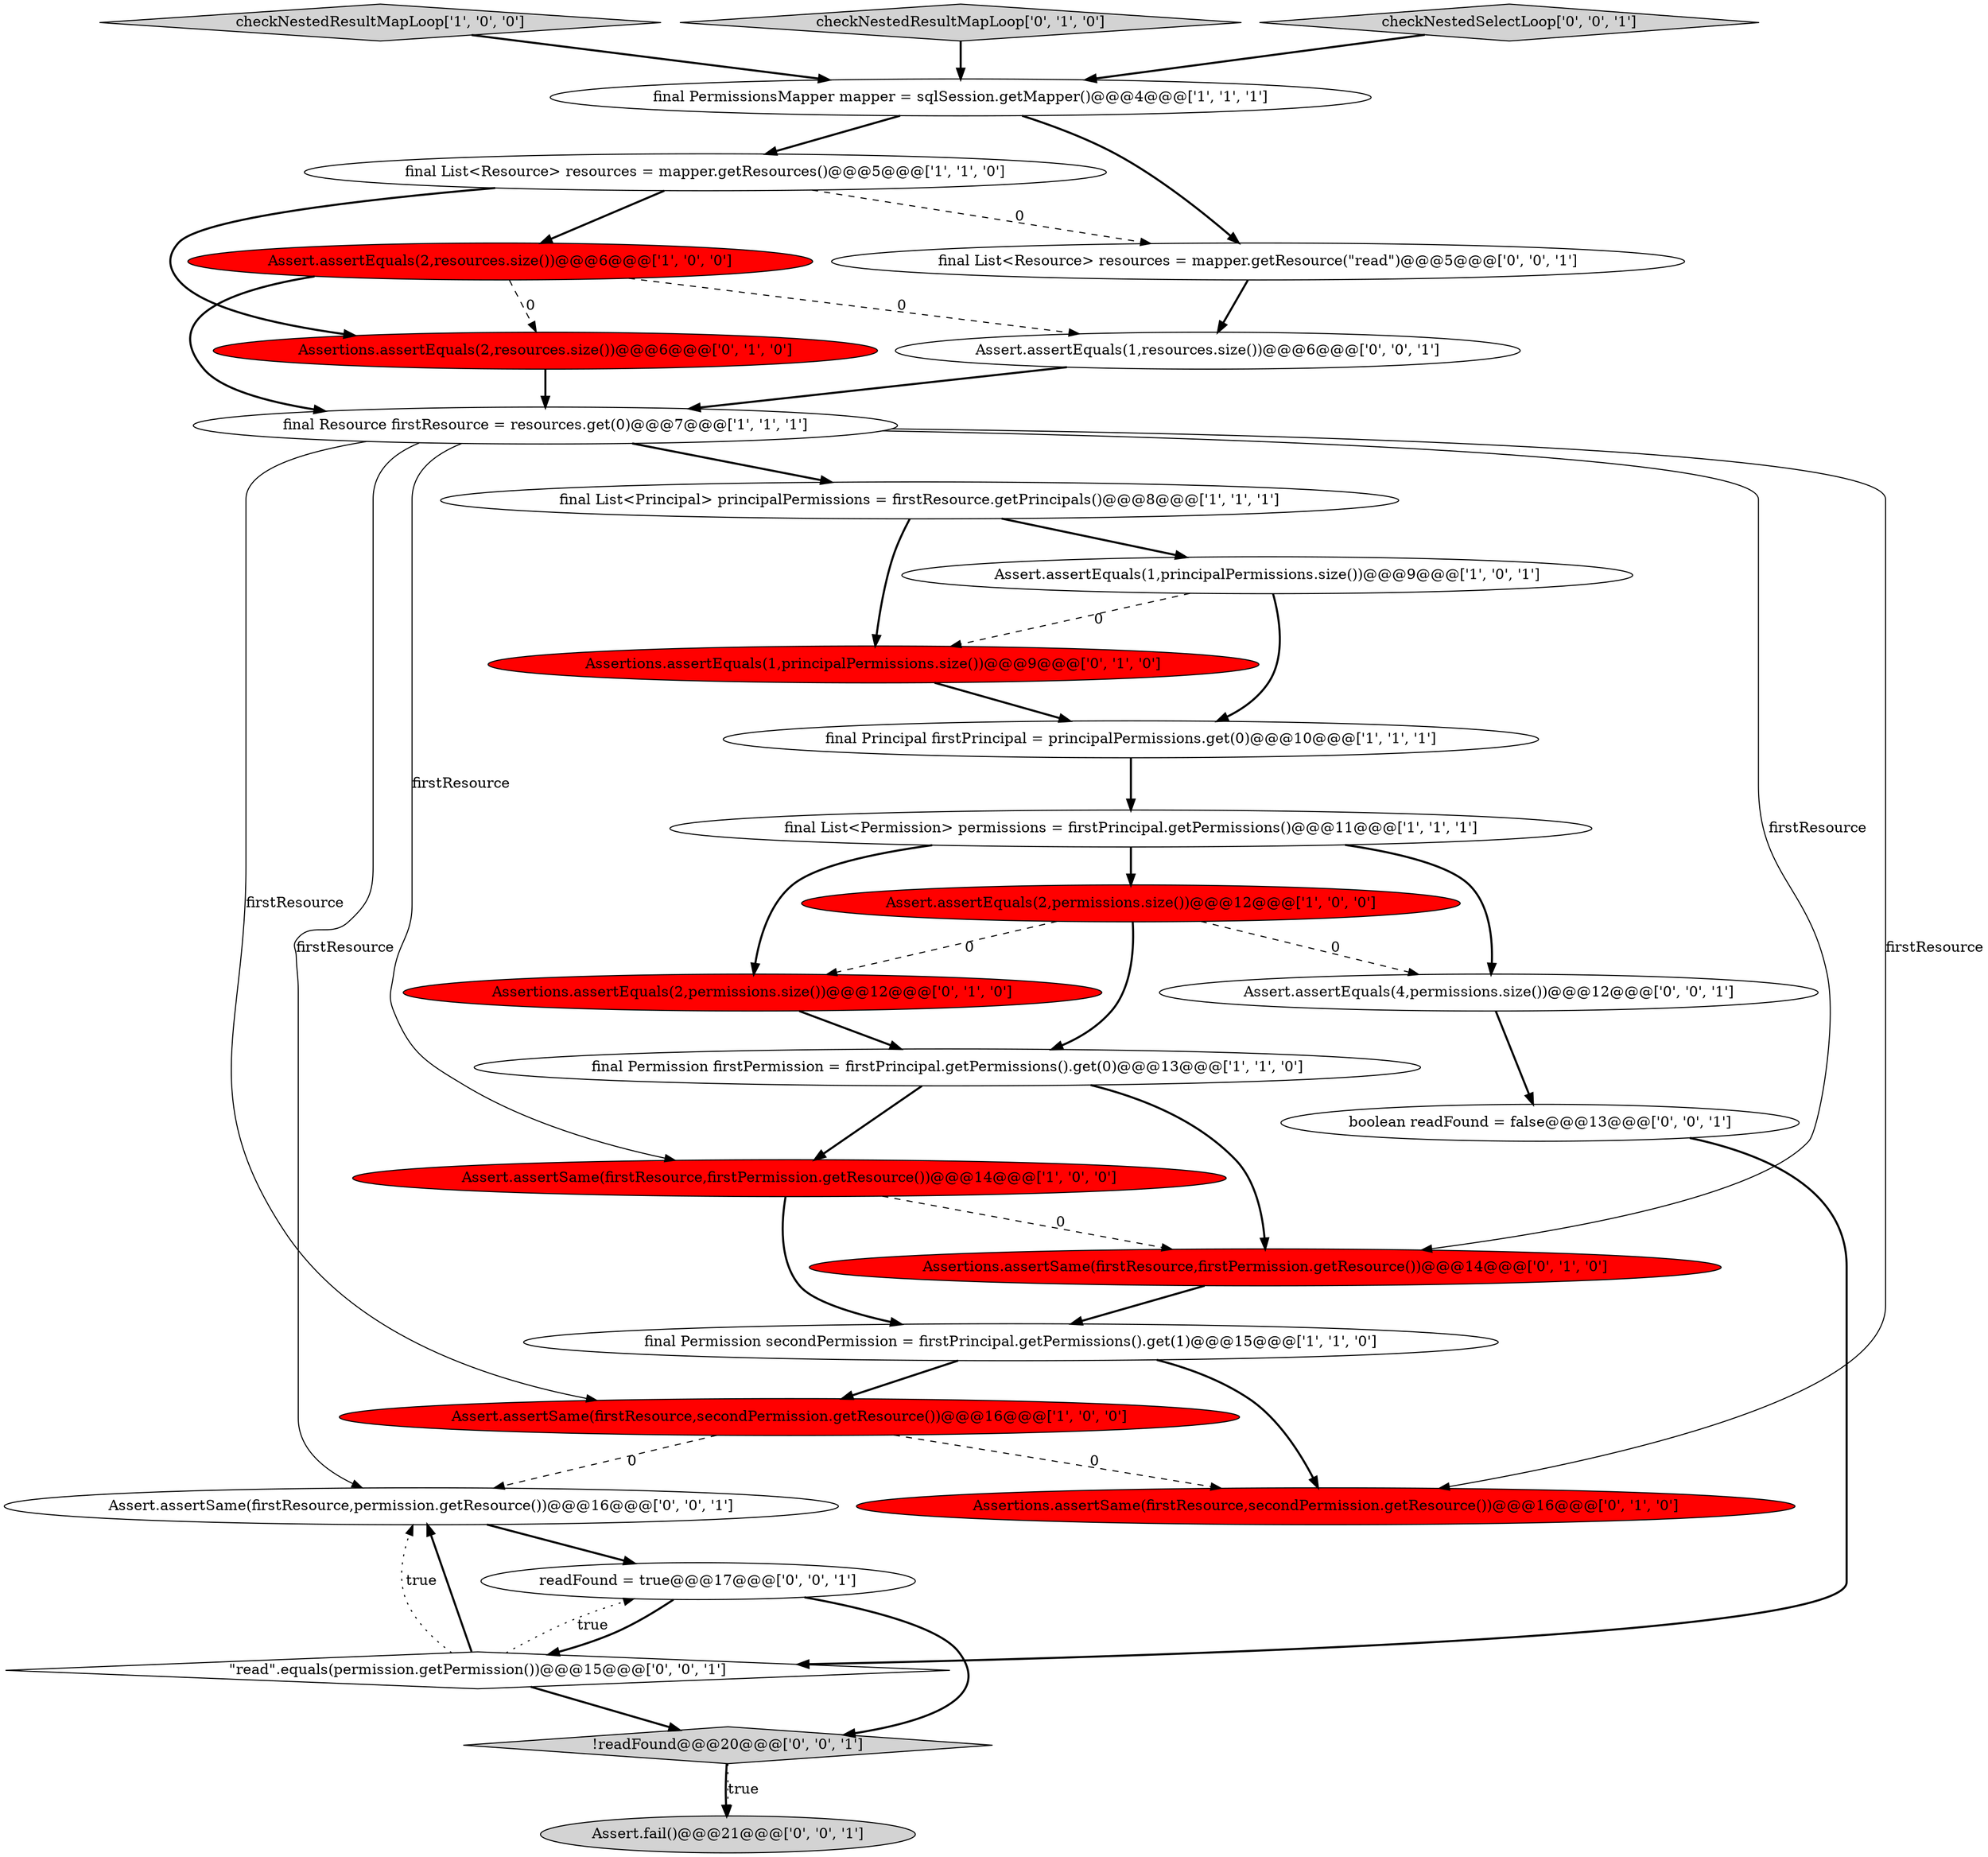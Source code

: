 digraph {
3 [style = filled, label = "Assert.assertSame(firstResource,secondPermission.getResource())@@@16@@@['1', '0', '0']", fillcolor = red, shape = ellipse image = "AAA1AAABBB1BBB"];
9 [style = filled, label = "final List<Permission> permissions = firstPrincipal.getPermissions()@@@11@@@['1', '1', '1']", fillcolor = white, shape = ellipse image = "AAA0AAABBB1BBB"];
25 [style = filled, label = "readFound = true@@@17@@@['0', '0', '1']", fillcolor = white, shape = ellipse image = "AAA0AAABBB3BBB"];
8 [style = filled, label = "final List<Principal> principalPermissions = firstResource.getPrincipals()@@@8@@@['1', '1', '1']", fillcolor = white, shape = ellipse image = "AAA0AAABBB1BBB"];
21 [style = filled, label = "Assert.assertEquals(1,resources.size())@@@6@@@['0', '0', '1']", fillcolor = white, shape = ellipse image = "AAA0AAABBB3BBB"];
11 [style = filled, label = "final List<Resource> resources = mapper.getResources()@@@5@@@['1', '1', '0']", fillcolor = white, shape = ellipse image = "AAA0AAABBB1BBB"];
13 [style = filled, label = "Assert.assertSame(firstResource,firstPermission.getResource())@@@14@@@['1', '0', '0']", fillcolor = red, shape = ellipse image = "AAA1AAABBB1BBB"];
0 [style = filled, label = "Assert.assertEquals(2,resources.size())@@@6@@@['1', '0', '0']", fillcolor = red, shape = ellipse image = "AAA1AAABBB1BBB"];
5 [style = filled, label = "checkNestedResultMapLoop['1', '0', '0']", fillcolor = lightgray, shape = diamond image = "AAA0AAABBB1BBB"];
17 [style = filled, label = "Assertions.assertEquals(1,principalPermissions.size())@@@9@@@['0', '1', '0']", fillcolor = red, shape = ellipse image = "AAA1AAABBB2BBB"];
10 [style = filled, label = "final PermissionsMapper mapper = sqlSession.getMapper()@@@4@@@['1', '1', '1']", fillcolor = white, shape = ellipse image = "AAA0AAABBB1BBB"];
15 [style = filled, label = "Assertions.assertSame(firstResource,firstPermission.getResource())@@@14@@@['0', '1', '0']", fillcolor = red, shape = ellipse image = "AAA1AAABBB2BBB"];
16 [style = filled, label = "Assertions.assertEquals(2,permissions.size())@@@12@@@['0', '1', '0']", fillcolor = red, shape = ellipse image = "AAA1AAABBB2BBB"];
14 [style = filled, label = "checkNestedResultMapLoop['0', '1', '0']", fillcolor = lightgray, shape = diamond image = "AAA0AAABBB2BBB"];
24 [style = filled, label = "Assert.fail()@@@21@@@['0', '0', '1']", fillcolor = lightgray, shape = ellipse image = "AAA0AAABBB3BBB"];
22 [style = filled, label = "Assert.assertSame(firstResource,permission.getResource())@@@16@@@['0', '0', '1']", fillcolor = white, shape = ellipse image = "AAA0AAABBB3BBB"];
7 [style = filled, label = "final Permission secondPermission = firstPrincipal.getPermissions().get(1)@@@15@@@['1', '1', '0']", fillcolor = white, shape = ellipse image = "AAA0AAABBB1BBB"];
26 [style = filled, label = "checkNestedSelectLoop['0', '0', '1']", fillcolor = lightgray, shape = diamond image = "AAA0AAABBB3BBB"];
27 [style = filled, label = "final List<Resource> resources = mapper.getResource(\"read\")@@@5@@@['0', '0', '1']", fillcolor = white, shape = ellipse image = "AAA0AAABBB3BBB"];
18 [style = filled, label = "Assertions.assertSame(firstResource,secondPermission.getResource())@@@16@@@['0', '1', '0']", fillcolor = red, shape = ellipse image = "AAA1AAABBB2BBB"];
29 [style = filled, label = "!readFound@@@20@@@['0', '0', '1']", fillcolor = lightgray, shape = diamond image = "AAA0AAABBB3BBB"];
20 [style = filled, label = "Assert.assertEquals(4,permissions.size())@@@12@@@['0', '0', '1']", fillcolor = white, shape = ellipse image = "AAA0AAABBB3BBB"];
6 [style = filled, label = "final Resource firstResource = resources.get(0)@@@7@@@['1', '1', '1']", fillcolor = white, shape = ellipse image = "AAA0AAABBB1BBB"];
12 [style = filled, label = "final Permission firstPermission = firstPrincipal.getPermissions().get(0)@@@13@@@['1', '1', '0']", fillcolor = white, shape = ellipse image = "AAA0AAABBB1BBB"];
28 [style = filled, label = "\"read\".equals(permission.getPermission())@@@15@@@['0', '0', '1']", fillcolor = white, shape = diamond image = "AAA0AAABBB3BBB"];
4 [style = filled, label = "Assert.assertEquals(2,permissions.size())@@@12@@@['1', '0', '0']", fillcolor = red, shape = ellipse image = "AAA1AAABBB1BBB"];
2 [style = filled, label = "Assert.assertEquals(1,principalPermissions.size())@@@9@@@['1', '0', '1']", fillcolor = white, shape = ellipse image = "AAA0AAABBB1BBB"];
19 [style = filled, label = "Assertions.assertEquals(2,resources.size())@@@6@@@['0', '1', '0']", fillcolor = red, shape = ellipse image = "AAA1AAABBB2BBB"];
1 [style = filled, label = "final Principal firstPrincipal = principalPermissions.get(0)@@@10@@@['1', '1', '1']", fillcolor = white, shape = ellipse image = "AAA0AAABBB1BBB"];
23 [style = filled, label = "boolean readFound = false@@@13@@@['0', '0', '1']", fillcolor = white, shape = ellipse image = "AAA0AAABBB3BBB"];
28->29 [style = bold, label=""];
5->10 [style = bold, label=""];
22->25 [style = bold, label=""];
25->28 [style = bold, label=""];
4->16 [style = dashed, label="0"];
17->1 [style = bold, label=""];
15->7 [style = bold, label=""];
21->6 [style = bold, label=""];
26->10 [style = bold, label=""];
0->6 [style = bold, label=""];
2->1 [style = bold, label=""];
10->27 [style = bold, label=""];
6->13 [style = solid, label="firstResource"];
0->19 [style = dashed, label="0"];
9->4 [style = bold, label=""];
28->25 [style = dotted, label="true"];
3->18 [style = dashed, label="0"];
12->15 [style = bold, label=""];
6->15 [style = solid, label="firstResource"];
14->10 [style = bold, label=""];
9->20 [style = bold, label=""];
3->22 [style = dashed, label="0"];
25->29 [style = bold, label=""];
6->22 [style = solid, label="firstResource"];
11->19 [style = bold, label=""];
19->6 [style = bold, label=""];
2->17 [style = dashed, label="0"];
13->15 [style = dashed, label="0"];
9->16 [style = bold, label=""];
7->3 [style = bold, label=""];
1->9 [style = bold, label=""];
23->28 [style = bold, label=""];
8->17 [style = bold, label=""];
12->13 [style = bold, label=""];
11->0 [style = bold, label=""];
20->23 [style = bold, label=""];
8->2 [style = bold, label=""];
4->20 [style = dashed, label="0"];
0->21 [style = dashed, label="0"];
13->7 [style = bold, label=""];
6->8 [style = bold, label=""];
6->3 [style = solid, label="firstResource"];
28->22 [style = dotted, label="true"];
7->18 [style = bold, label=""];
4->12 [style = bold, label=""];
11->27 [style = dashed, label="0"];
29->24 [style = bold, label=""];
27->21 [style = bold, label=""];
29->24 [style = dotted, label="true"];
16->12 [style = bold, label=""];
6->18 [style = solid, label="firstResource"];
28->22 [style = bold, label=""];
10->11 [style = bold, label=""];
}
